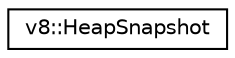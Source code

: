 digraph "Graphical Class Hierarchy"
{
  edge [fontname="Helvetica",fontsize="10",labelfontname="Helvetica",labelfontsize="10"];
  node [fontname="Helvetica",fontsize="10",shape=record];
  rankdir="LR";
  Node1 [label="v8::HeapSnapshot",height=0.2,width=0.4,color="black", fillcolor="white", style="filled",URL="$classv8_1_1HeapSnapshot.html"];
}
